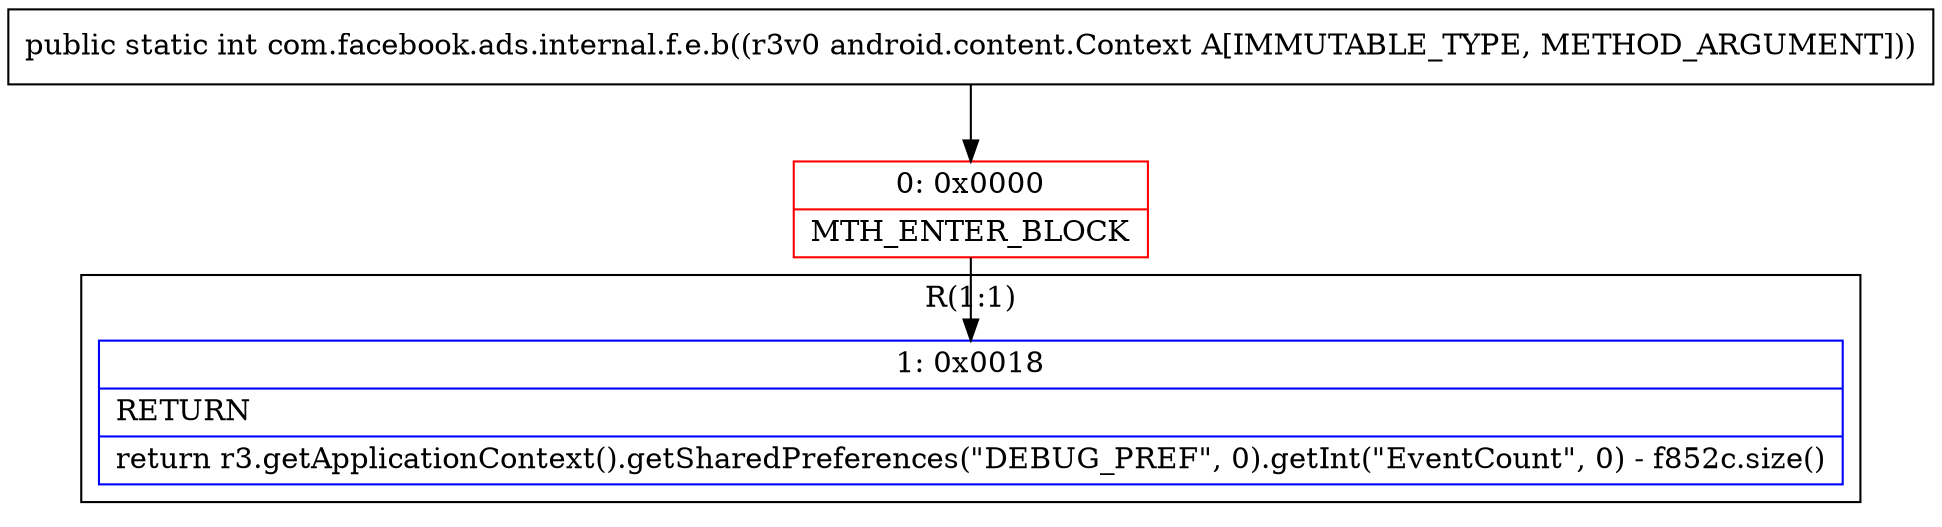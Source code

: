 digraph "CFG forcom.facebook.ads.internal.f.e.b(Landroid\/content\/Context;)I" {
subgraph cluster_Region_1903518477 {
label = "R(1:1)";
node [shape=record,color=blue];
Node_1 [shape=record,label="{1\:\ 0x0018|RETURN\l|return r3.getApplicationContext().getSharedPreferences(\"DEBUG_PREF\", 0).getInt(\"EventCount\", 0) \- f852c.size()\l}"];
}
Node_0 [shape=record,color=red,label="{0\:\ 0x0000|MTH_ENTER_BLOCK\l}"];
MethodNode[shape=record,label="{public static int com.facebook.ads.internal.f.e.b((r3v0 android.content.Context A[IMMUTABLE_TYPE, METHOD_ARGUMENT])) }"];
MethodNode -> Node_0;
Node_0 -> Node_1;
}

